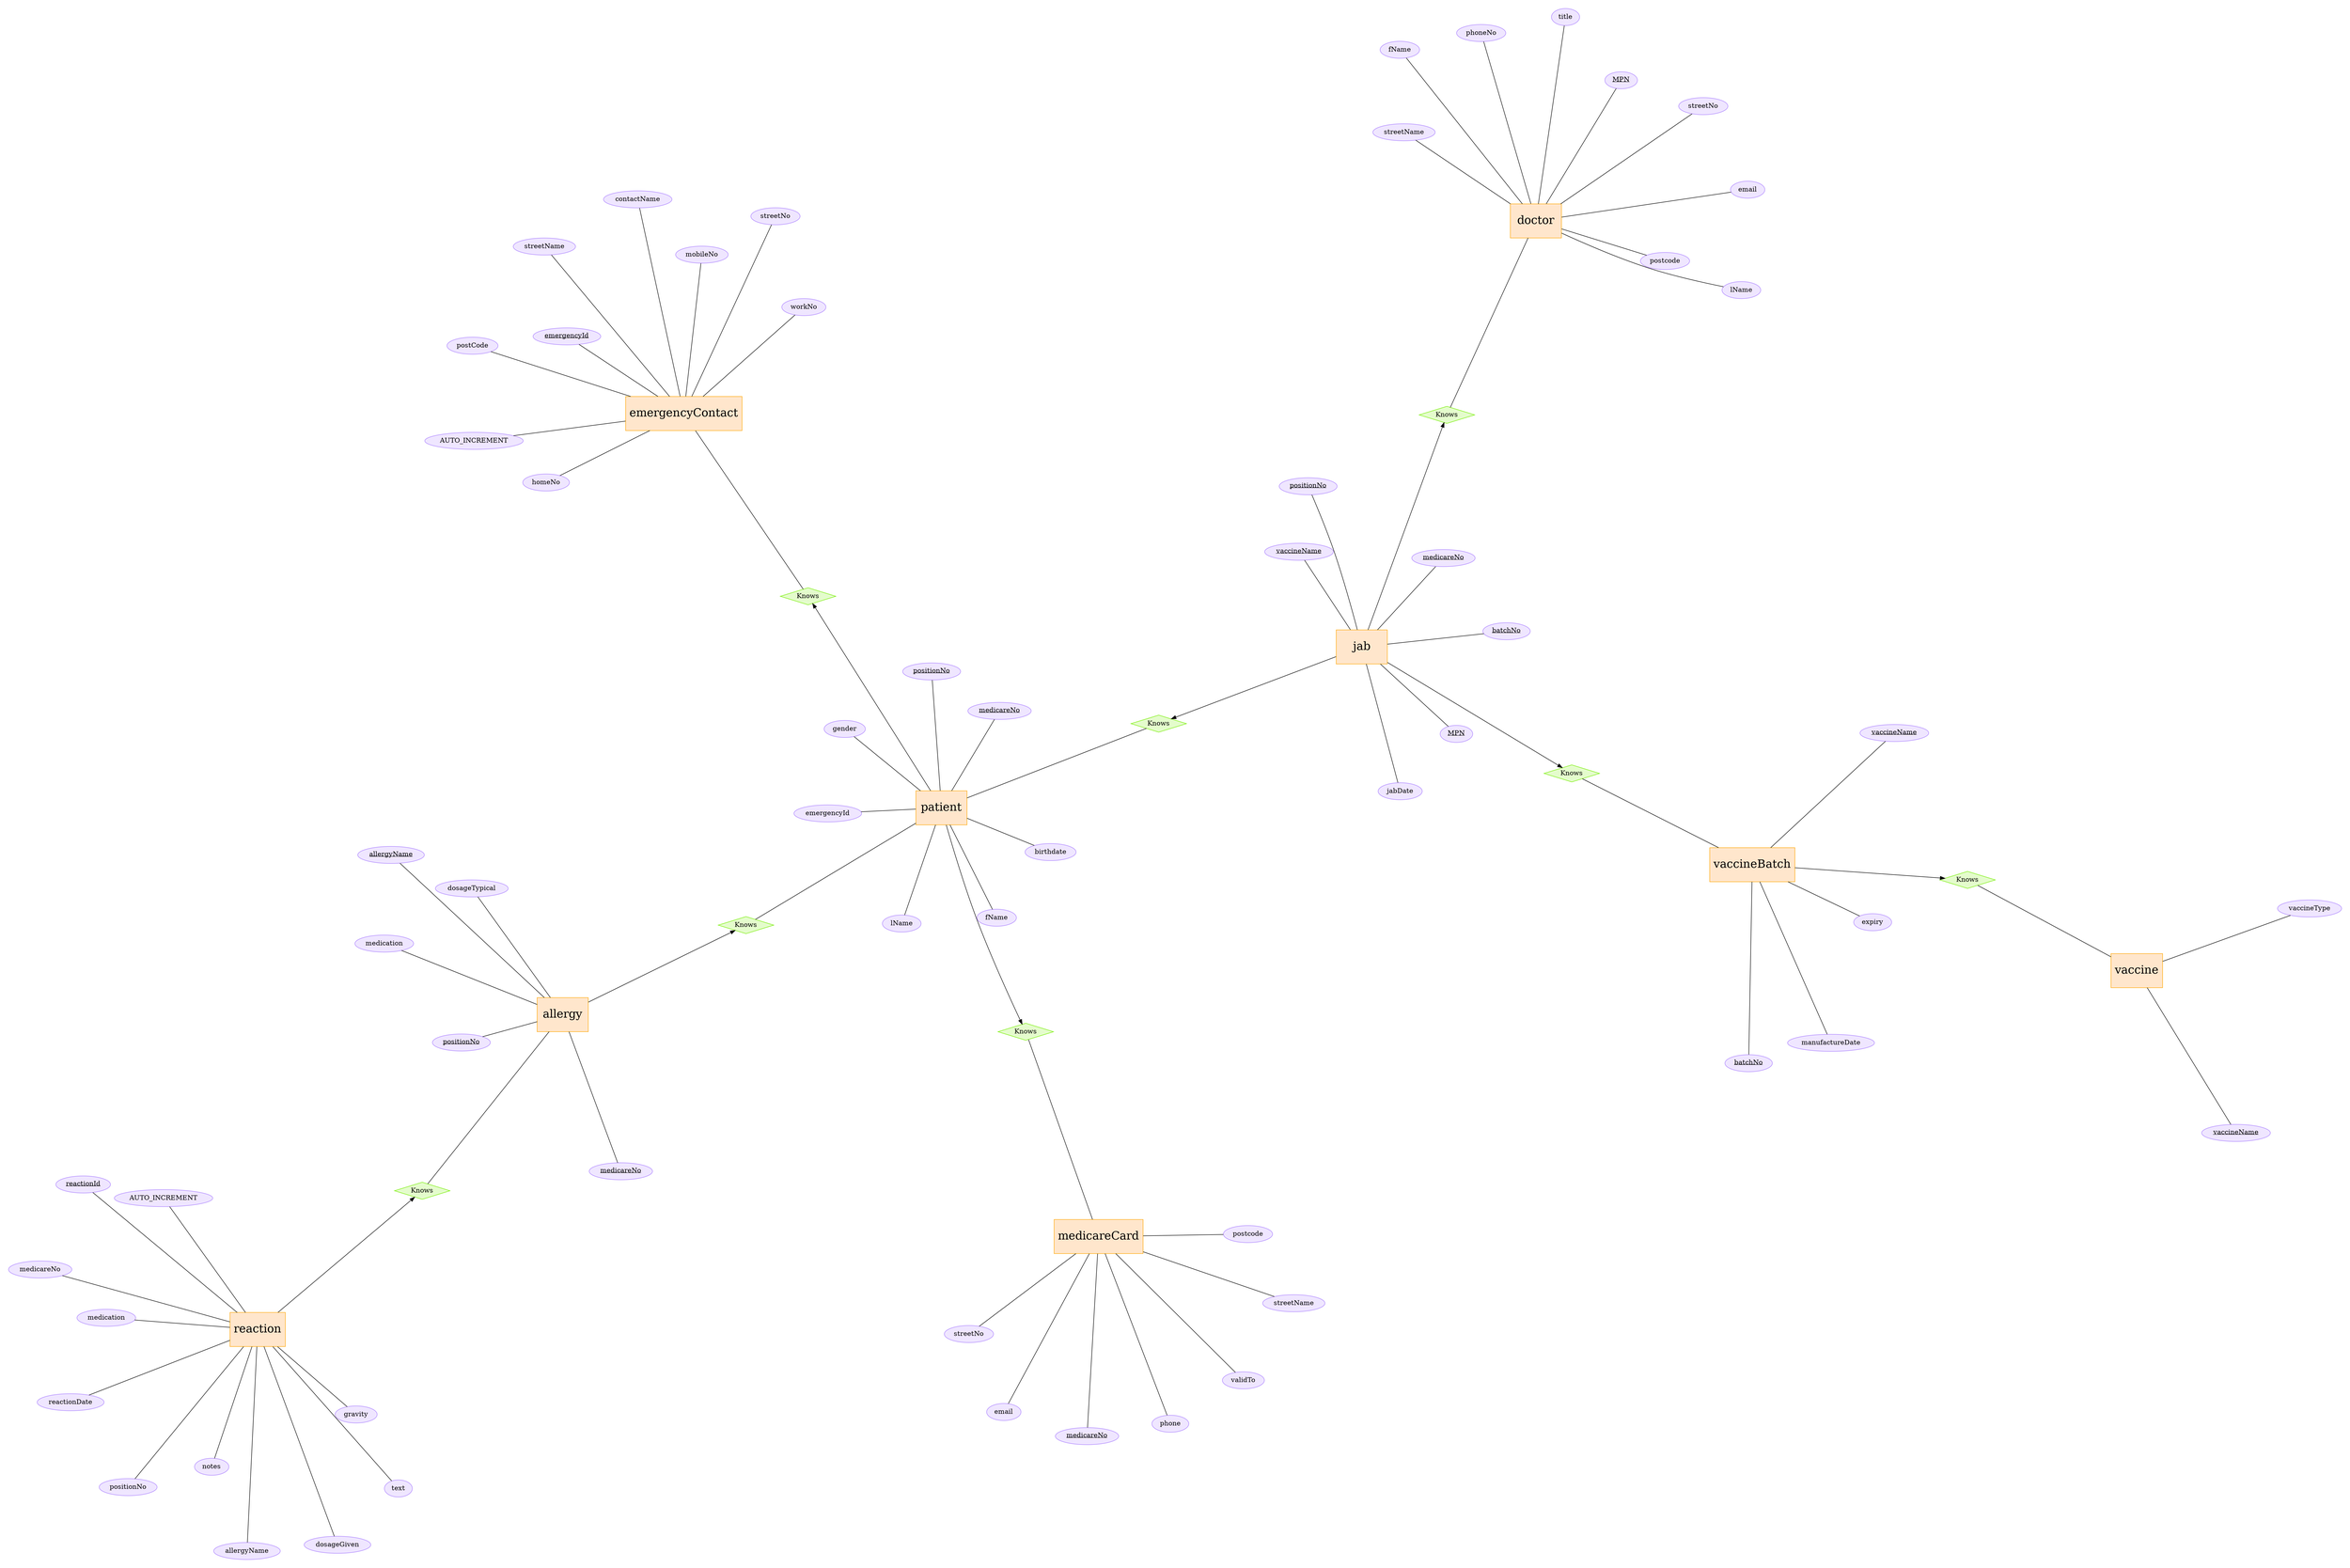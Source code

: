 digraph ER {
    graph [ rankdir = "LR" ];
    layout=neato;
    overlap=scale;
    splines=true;
    pad="0.25,0.25";

	{node [shape=box, fontsize=24, height=1, width=1.5, style=filled, color="orange", fillcolor="#FFE6CC"]; allergy; doctor; emergencyContact; jab; medicareCard; patient; reaction; vaccine; vaccineBatch; };



	{node [shape=diamond, style=filled, color="chartreuse2", fillcolor="#E4FCCC"];
		{node[label="Knows"] allergy_ibfk_1}; 
	};
	allergy -> allergy_ibfk_1;
	{edge [arrowhead="none"]; patient -> allergy_ibfk_1; };
	{node [shape=diamond, style=filled, color="chartreuse2", fillcolor="#E4FCCC"];
		{node[label="Knows"] jab_ibfk_1}; {node[label="Knows"] jab_ibfk_2}; {node[label="Knows"] jab_ibfk_3}; 
	};
	jab -> jab_ibfk_1;
	{edge [arrowhead="none"]; patient -> jab_ibfk_1; };
	jab -> jab_ibfk_2;
	{edge [arrowhead="none"]; vaccineBatch -> jab_ibfk_2; };
	jab -> jab_ibfk_3;
	{edge [arrowhead="none"]; doctor -> jab_ibfk_3; };
	{node [shape=diamond, style=filled, color="chartreuse2", fillcolor="#E4FCCC"];
		{node[label="Knows"] patient_ibfk_1}; {node[label="Knows"] patient_ibfk_2}; 
	};
	patient -> patient_ibfk_1;
	{edge [arrowhead="none"]; medicareCard -> patient_ibfk_1; };
	patient -> patient_ibfk_2;
	{edge [arrowhead="none"]; emergencyContact -> patient_ibfk_2; };
	{node [shape=diamond, style=filled, color="chartreuse2", fillcolor="#E4FCCC"];
		{node[label="Knows"] reaction_ibfk_1}; 
	};
	reaction -> reaction_ibfk_1;
	{edge [arrowhead="none"]; allergy -> reaction_ibfk_1; };
	{node [shape=diamond, style=filled, color="chartreuse2", fillcolor="#E4FCCC"];
		{node[label="Knows"] vaccineBatch_ibfk_1}; 
	};
	vaccineBatch -> vaccineBatch_ibfk_1;
	{edge [arrowhead="none"]; vaccine -> vaccineBatch_ibfk_1; };


	{node [shape=ellipse, style=filled, color="mediumpurple1", fillcolor="#EFE6FF"];
		{node[label=<<u>allergyName</u>>] "allergy.allergyName"}; {node[label=medication] "allergy.medication"}; {node[label=dosageTypical] "allergy.dosageTypical"}; {node[label=<<u>medicareNo</u>>] "allergy.medicareNo"}; {node[label=<<u>positionNo</u>>] "allergy.positionNo"};
		{node[label=<<u>MPN</u>>] "doctor.MPN"}; {node[label=title] "doctor.title"}; {node[label=fName] "doctor.fName"}; {node[label=lName] "doctor.lName"}; {node[label=streetNo] "doctor.streetNo"}; {node[label=streetName] "doctor.streetName"}; {node[label=postcode] "doctor.postcode"}; {node[label=email] "doctor.email"}; {node[label=phoneNo] "doctor.phoneNo"};
		{node[label=<<u>emergencyId</u>>] "emergencyContact.emergencyId"}; {node[label=AUTO_INCREMENT] "emergencyContact.AUTO_INCREMENT"}; {node[label=contactName] "emergencyContact.contactName"}; {node[label=workNo] "emergencyContact.workNo"}; {node[label=homeNo] "emergencyContact.homeNo"}; {node[label=mobileNo] "emergencyContact.mobileNo"}; {node[label=streetNo] "emergencyContact.streetNo"}; {node[label=streetName] "emergencyContact.streetName"}; {node[label=postCode] "emergencyContact.postCode"};
		{node[label=<<u>medicareNo</u>>] "jab.medicareNo"}; {node[label=<<u>positionNo</u>>] "jab.positionNo"}; {node[label=<<u>vaccineName</u>>] "jab.vaccineName"}; {node[label=<<u>batchNo</u>>] "jab.batchNo"}; {node[label=<<u>MPN</u>>] "jab.MPN"}; {node[label=jabDate] "jab.jabDate"};
		{node[label=<<u>medicareNo</u>>] "medicareCard.medicareNo"}; {node[label=email] "medicareCard.email"}; {node[label=validTo] "medicareCard.validTo"}; {node[label=phone] "medicareCard.phone"}; {node[label=streetNo] "medicareCard.streetNo"}; {node[label=streetName] "medicareCard.streetName"}; {node[label=postcode] "medicareCard.postcode"};
		{node[label=<<u>positionNo</u>>] "patient.positionNo"}; {node[label=<<u>medicareNo</u>>] "patient.medicareNo"}; {node[label=fName] "patient.fName"}; {node[label=lName] "patient.lName"}; {node[label=gender] "patient.gender"}; {node[label=birthdate] "patient.birthdate"}; {node[label=emergencyId] "patient.emergencyId"};
		{node[label=<<u>reactionId</u>>] "reaction.reactionId"}; {node[label=AUTO_INCREMENT] "reaction.AUTO_INCREMENT"}; {node[label=reactionDate] "reaction.reactionDate"}; {node[label=gravity] "reaction.gravity"}; {node[label=dosageGiven] "reaction.dosageGiven"}; {node[label=medication] "reaction.medication"}; {node[label=notes] "reaction.notes"}; {node[label=text] "reaction.text"}; {node[label=allergyName] "reaction.allergyName"}; {node[label=medicareNo] "reaction.medicareNo"}; {node[label=positionNo] "reaction.positionNo"};
		{node[label=vaccineType] "vaccine.vaccineType"}; {node[label=<<u>vaccineName</u>>] "vaccine.vaccineName"};
		{node[label=<<u>batchNo</u>>] "vaccineBatch.batchNo"}; {node[label=manufactureDate] "vaccineBatch.manufactureDate"}; {node[label=expiry] "vaccineBatch.expiry"}; {node[label=<<u>vaccineName</u>>] "vaccineBatch.vaccineName"};
		};


	edge [arrowhead="none"]
	allergy -> { "allergy.allergyName"; "allergy.medication"; "allergy.dosageTypical"; "allergy.medicareNo"; "allergy.positionNo" };
	doctor -> { "doctor.MPN"; "doctor.title"; "doctor.fName"; "doctor.lName"; "doctor.streetNo"; "doctor.streetName"; "doctor.postcode"; "doctor.email"; "doctor.phoneNo" };
	emergencyContact -> { "emergencyContact.emergencyId"; "emergencyContact.AUTO_INCREMENT"; "emergencyContact.contactName"; "emergencyContact.workNo"; "emergencyContact.homeNo"; "emergencyContact.mobileNo"; "emergencyContact.streetNo"; "emergencyContact.streetName"; "emergencyContact.postCode" };
	jab -> { "jab.medicareNo"; "jab.positionNo"; "jab.vaccineName"; "jab.batchNo"; "jab.MPN"; "jab.jabDate" };
	medicareCard -> { "medicareCard.medicareNo"; "medicareCard.email"; "medicareCard.validTo"; "medicareCard.phone"; "medicareCard.streetNo"; "medicareCard.streetName"; "medicareCard.postcode" };
	patient -> { "patient.positionNo"; "patient.medicareNo"; "patient.fName"; "patient.lName"; "patient.gender"; "patient.birthdate"; "patient.emergencyId" };
	reaction -> { "reaction.reactionId"; "reaction.AUTO_INCREMENT"; "reaction.reactionDate"; "reaction.gravity"; "reaction.dosageGiven"; "reaction.medication"; "reaction.notes"; "reaction.text"; "reaction.allergyName"; "reaction.medicareNo"; "reaction.positionNo" };
	vaccine -> { "vaccine.vaccineType"; "vaccine.vaccineName" };
	vaccineBatch -> { "vaccineBatch.batchNo"; "vaccineBatch.manufactureDate"; "vaccineBatch.expiry"; "vaccineBatch.vaccineName" };



}
